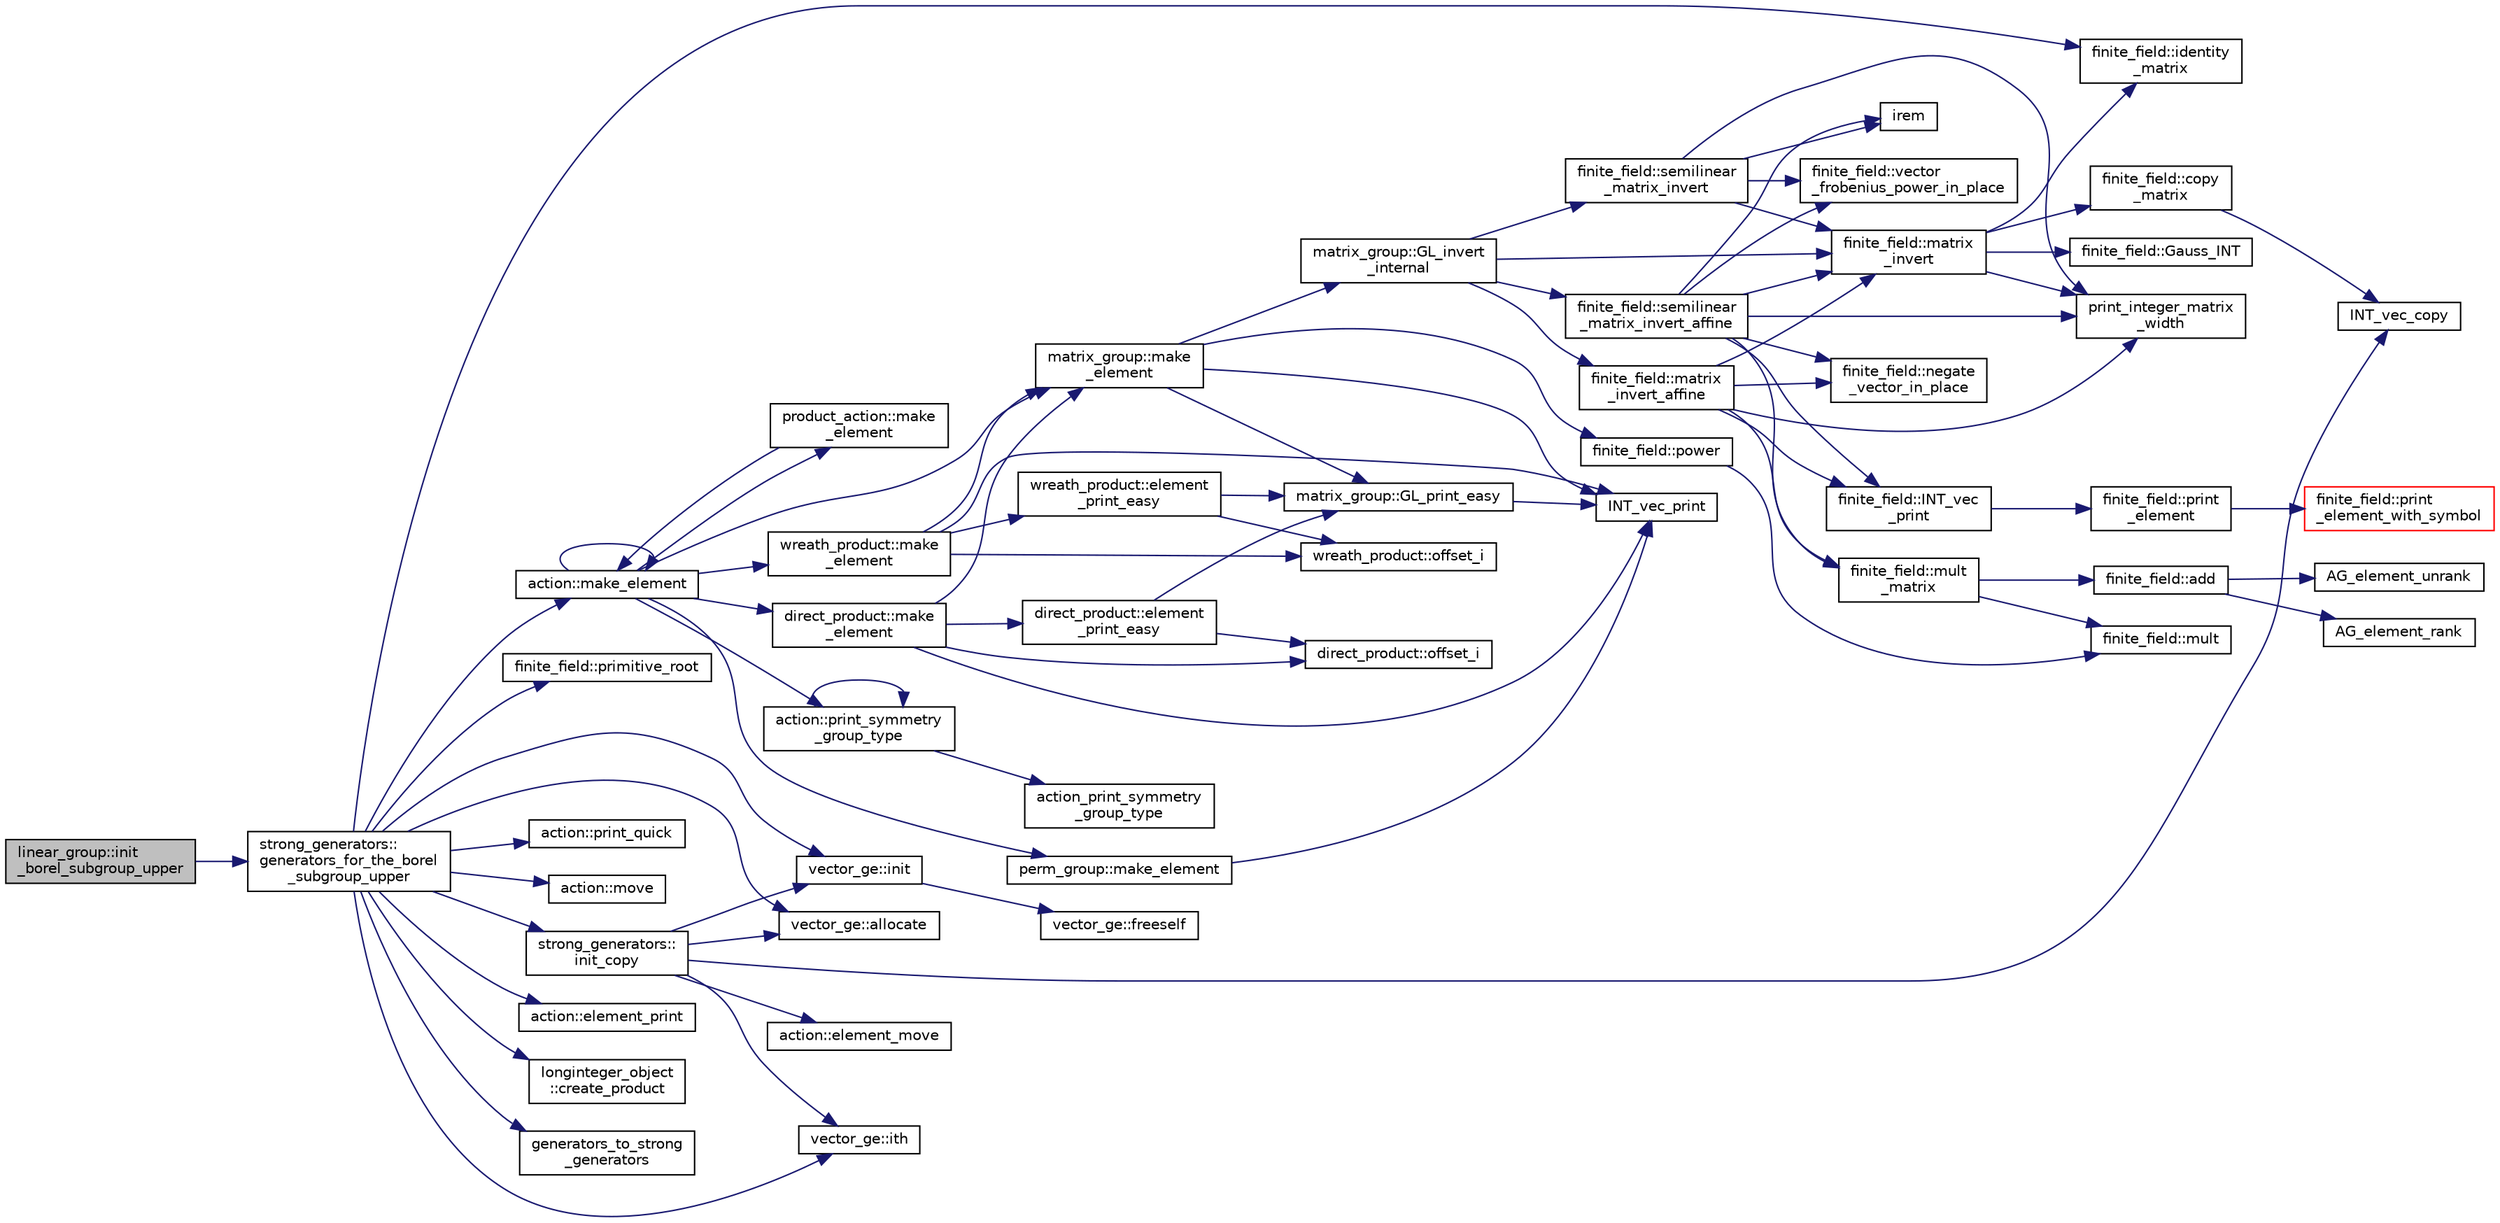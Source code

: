 digraph "linear_group::init_borel_subgroup_upper"
{
  edge [fontname="Helvetica",fontsize="10",labelfontname="Helvetica",labelfontsize="10"];
  node [fontname="Helvetica",fontsize="10",shape=record];
  rankdir="LR";
  Node635 [label="linear_group::init\l_borel_subgroup_upper",height=0.2,width=0.4,color="black", fillcolor="grey75", style="filled", fontcolor="black"];
  Node635 -> Node636 [color="midnightblue",fontsize="10",style="solid",fontname="Helvetica"];
  Node636 [label="strong_generators::\lgenerators_for_the_borel\l_subgroup_upper",height=0.2,width=0.4,color="black", fillcolor="white", style="filled",URL="$dc/d09/classstrong__generators.html#ad2b78850e421039116d2ba4bb4939729"];
  Node636 -> Node637 [color="midnightblue",fontsize="10",style="solid",fontname="Helvetica"];
  Node637 [label="vector_ge::init",height=0.2,width=0.4,color="black", fillcolor="white", style="filled",URL="$d4/d6e/classvector__ge.html#afe1d6befd1f1501e6be34afbaa9d30a8"];
  Node637 -> Node638 [color="midnightblue",fontsize="10",style="solid",fontname="Helvetica"];
  Node638 [label="vector_ge::freeself",height=0.2,width=0.4,color="black", fillcolor="white", style="filled",URL="$d4/d6e/classvector__ge.html#aa002e4b715cc73a9b8b367d29700b452"];
  Node636 -> Node639 [color="midnightblue",fontsize="10",style="solid",fontname="Helvetica"];
  Node639 [label="vector_ge::allocate",height=0.2,width=0.4,color="black", fillcolor="white", style="filled",URL="$d4/d6e/classvector__ge.html#a35b062a9201b30f0a87bf87702d243ae"];
  Node636 -> Node640 [color="midnightblue",fontsize="10",style="solid",fontname="Helvetica"];
  Node640 [label="finite_field::primitive_root",height=0.2,width=0.4,color="black", fillcolor="white", style="filled",URL="$df/d5a/classfinite__field.html#a3ba0fb241fc4114b1e710f8a1f9c43f1"];
  Node636 -> Node641 [color="midnightblue",fontsize="10",style="solid",fontname="Helvetica"];
  Node641 [label="finite_field::identity\l_matrix",height=0.2,width=0.4,color="black", fillcolor="white", style="filled",URL="$df/d5a/classfinite__field.html#a4688997f80b8721560bccec986c23413"];
  Node636 -> Node642 [color="midnightblue",fontsize="10",style="solid",fontname="Helvetica"];
  Node642 [label="action::make_element",height=0.2,width=0.4,color="black", fillcolor="white", style="filled",URL="$d2/d86/classaction.html#a920fa2a27583fb60bae10e7b282cdd1d"];
  Node642 -> Node643 [color="midnightblue",fontsize="10",style="solid",fontname="Helvetica"];
  Node643 [label="product_action::make\l_element",height=0.2,width=0.4,color="black", fillcolor="white", style="filled",URL="$d8/d74/classproduct__action.html#a1d16f9f3a4be7b3ed6ce0825612a3cd8"];
  Node643 -> Node642 [color="midnightblue",fontsize="10",style="solid",fontname="Helvetica"];
  Node642 -> Node642 [color="midnightblue",fontsize="10",style="solid",fontname="Helvetica"];
  Node642 -> Node644 [color="midnightblue",fontsize="10",style="solid",fontname="Helvetica"];
  Node644 [label="matrix_group::make\l_element",height=0.2,width=0.4,color="black", fillcolor="white", style="filled",URL="$d3/ded/classmatrix__group.html#adf67c0031ec58afbbc545e65a1cf6845"];
  Node644 -> Node645 [color="midnightblue",fontsize="10",style="solid",fontname="Helvetica"];
  Node645 [label="INT_vec_print",height=0.2,width=0.4,color="black", fillcolor="white", style="filled",URL="$df/dbf/sajeeb_8_c.html#a79a5901af0b47dd0d694109543c027fe"];
  Node644 -> Node646 [color="midnightblue",fontsize="10",style="solid",fontname="Helvetica"];
  Node646 [label="finite_field::power",height=0.2,width=0.4,color="black", fillcolor="white", style="filled",URL="$df/d5a/classfinite__field.html#a0437871b8f775f0b2d589188d9ad7e61"];
  Node646 -> Node647 [color="midnightblue",fontsize="10",style="solid",fontname="Helvetica"];
  Node647 [label="finite_field::mult",height=0.2,width=0.4,color="black", fillcolor="white", style="filled",URL="$df/d5a/classfinite__field.html#a24fb5917aa6d4d656fd855b7f44a13b0"];
  Node644 -> Node648 [color="midnightblue",fontsize="10",style="solid",fontname="Helvetica"];
  Node648 [label="matrix_group::GL_invert\l_internal",height=0.2,width=0.4,color="black", fillcolor="white", style="filled",URL="$d3/ded/classmatrix__group.html#ab2b9f8046dee535722e07a92ec3ab0b6"];
  Node648 -> Node649 [color="midnightblue",fontsize="10",style="solid",fontname="Helvetica"];
  Node649 [label="finite_field::semilinear\l_matrix_invert",height=0.2,width=0.4,color="black", fillcolor="white", style="filled",URL="$df/d5a/classfinite__field.html#a940fec6a9c31b10eed2e8d37c5472d93"];
  Node649 -> Node650 [color="midnightblue",fontsize="10",style="solid",fontname="Helvetica"];
  Node650 [label="print_integer_matrix\l_width",height=0.2,width=0.4,color="black", fillcolor="white", style="filled",URL="$d5/db4/io__and__os_8h.html#aa78f3e73fc2179251bd15adbcc31573f"];
  Node649 -> Node651 [color="midnightblue",fontsize="10",style="solid",fontname="Helvetica"];
  Node651 [label="finite_field::matrix\l_invert",height=0.2,width=0.4,color="black", fillcolor="white", style="filled",URL="$df/d5a/classfinite__field.html#a4c017c0edc20fefef3da0db4ef4248f7"];
  Node651 -> Node650 [color="midnightblue",fontsize="10",style="solid",fontname="Helvetica"];
  Node651 -> Node652 [color="midnightblue",fontsize="10",style="solid",fontname="Helvetica"];
  Node652 [label="finite_field::copy\l_matrix",height=0.2,width=0.4,color="black", fillcolor="white", style="filled",URL="$df/d5a/classfinite__field.html#a2bfe6d4feabc4f27d253c7702ef9b8cb"];
  Node652 -> Node653 [color="midnightblue",fontsize="10",style="solid",fontname="Helvetica"];
  Node653 [label="INT_vec_copy",height=0.2,width=0.4,color="black", fillcolor="white", style="filled",URL="$df/dbf/sajeeb_8_c.html#ac2d875e27e009af6ec04d17254d11075"];
  Node651 -> Node641 [color="midnightblue",fontsize="10",style="solid",fontname="Helvetica"];
  Node651 -> Node654 [color="midnightblue",fontsize="10",style="solid",fontname="Helvetica"];
  Node654 [label="finite_field::Gauss_INT",height=0.2,width=0.4,color="black", fillcolor="white", style="filled",URL="$df/d5a/classfinite__field.html#adb676d2e80341b53751326e3a58beb11"];
  Node649 -> Node655 [color="midnightblue",fontsize="10",style="solid",fontname="Helvetica"];
  Node655 [label="finite_field::vector\l_frobenius_power_in_place",height=0.2,width=0.4,color="black", fillcolor="white", style="filled",URL="$df/d5a/classfinite__field.html#ab56074024300775d943c7943d845df91"];
  Node649 -> Node656 [color="midnightblue",fontsize="10",style="solid",fontname="Helvetica"];
  Node656 [label="irem",height=0.2,width=0.4,color="black", fillcolor="white", style="filled",URL="$de/dc5/algebra__and__number__theory_8h.html#ae753505dbf1e3a9adaaf2f0893dd8c6c"];
  Node648 -> Node651 [color="midnightblue",fontsize="10",style="solid",fontname="Helvetica"];
  Node648 -> Node657 [color="midnightblue",fontsize="10",style="solid",fontname="Helvetica"];
  Node657 [label="finite_field::semilinear\l_matrix_invert_affine",height=0.2,width=0.4,color="black", fillcolor="white", style="filled",URL="$df/d5a/classfinite__field.html#a23db70e745bf22d230da684440e1fc59"];
  Node657 -> Node650 [color="midnightblue",fontsize="10",style="solid",fontname="Helvetica"];
  Node657 -> Node658 [color="midnightblue",fontsize="10",style="solid",fontname="Helvetica"];
  Node658 [label="finite_field::INT_vec\l_print",height=0.2,width=0.4,color="black", fillcolor="white", style="filled",URL="$df/d5a/classfinite__field.html#a9c33a61dedc197e37b014b6f8dc07f06"];
  Node658 -> Node659 [color="midnightblue",fontsize="10",style="solid",fontname="Helvetica"];
  Node659 [label="finite_field::print\l_element",height=0.2,width=0.4,color="black", fillcolor="white", style="filled",URL="$df/d5a/classfinite__field.html#ab7d1f59c043d7696b8b47c92d0fedad5"];
  Node659 -> Node660 [color="midnightblue",fontsize="10",style="solid",fontname="Helvetica"];
  Node660 [label="finite_field::print\l_element_with_symbol",height=0.2,width=0.4,color="red", fillcolor="white", style="filled",URL="$df/d5a/classfinite__field.html#aa0180c961aa4a0a8934cb4dc82e38a4d"];
  Node657 -> Node651 [color="midnightblue",fontsize="10",style="solid",fontname="Helvetica"];
  Node657 -> Node656 [color="midnightblue",fontsize="10",style="solid",fontname="Helvetica"];
  Node657 -> Node655 [color="midnightblue",fontsize="10",style="solid",fontname="Helvetica"];
  Node657 -> Node662 [color="midnightblue",fontsize="10",style="solid",fontname="Helvetica"];
  Node662 [label="finite_field::mult\l_matrix",height=0.2,width=0.4,color="black", fillcolor="white", style="filled",URL="$df/d5a/classfinite__field.html#a48517f15dfd7b21c37e0975855f1ada2"];
  Node662 -> Node663 [color="midnightblue",fontsize="10",style="solid",fontname="Helvetica"];
  Node663 [label="finite_field::add",height=0.2,width=0.4,color="black", fillcolor="white", style="filled",URL="$df/d5a/classfinite__field.html#a8f12328a27500f3c7be0c849ebbc9d14"];
  Node663 -> Node664 [color="midnightblue",fontsize="10",style="solid",fontname="Helvetica"];
  Node664 [label="AG_element_unrank",height=0.2,width=0.4,color="black", fillcolor="white", style="filled",URL="$d4/d67/geometry_8h.html#a4a33b86c87b2879b97cfa1327abe2885"];
  Node663 -> Node665 [color="midnightblue",fontsize="10",style="solid",fontname="Helvetica"];
  Node665 [label="AG_element_rank",height=0.2,width=0.4,color="black", fillcolor="white", style="filled",URL="$d4/d67/geometry_8h.html#ab2ac908d07dd8038fd996e26bdc75c17"];
  Node662 -> Node647 [color="midnightblue",fontsize="10",style="solid",fontname="Helvetica"];
  Node657 -> Node666 [color="midnightblue",fontsize="10",style="solid",fontname="Helvetica"];
  Node666 [label="finite_field::negate\l_vector_in_place",height=0.2,width=0.4,color="black", fillcolor="white", style="filled",URL="$df/d5a/classfinite__field.html#ad6a305338cfff6d22353ac03c5cd5e03"];
  Node648 -> Node667 [color="midnightblue",fontsize="10",style="solid",fontname="Helvetica"];
  Node667 [label="finite_field::matrix\l_invert_affine",height=0.2,width=0.4,color="black", fillcolor="white", style="filled",URL="$df/d5a/classfinite__field.html#a716c202ca9fcee1911e330f4a5bdba38"];
  Node667 -> Node650 [color="midnightblue",fontsize="10",style="solid",fontname="Helvetica"];
  Node667 -> Node658 [color="midnightblue",fontsize="10",style="solid",fontname="Helvetica"];
  Node667 -> Node651 [color="midnightblue",fontsize="10",style="solid",fontname="Helvetica"];
  Node667 -> Node662 [color="midnightblue",fontsize="10",style="solid",fontname="Helvetica"];
  Node667 -> Node666 [color="midnightblue",fontsize="10",style="solid",fontname="Helvetica"];
  Node644 -> Node668 [color="midnightblue",fontsize="10",style="solid",fontname="Helvetica"];
  Node668 [label="matrix_group::GL_print_easy",height=0.2,width=0.4,color="black", fillcolor="white", style="filled",URL="$d3/ded/classmatrix__group.html#a3e6f5c276210e8132523150fad82c57e"];
  Node668 -> Node645 [color="midnightblue",fontsize="10",style="solid",fontname="Helvetica"];
  Node642 -> Node669 [color="midnightblue",fontsize="10",style="solid",fontname="Helvetica"];
  Node669 [label="wreath_product::make\l_element",height=0.2,width=0.4,color="black", fillcolor="white", style="filled",URL="$d8/dfa/classwreath__product.html#ac47838a579877034b1d2b4cd897625c1"];
  Node669 -> Node645 [color="midnightblue",fontsize="10",style="solid",fontname="Helvetica"];
  Node669 -> Node644 [color="midnightblue",fontsize="10",style="solid",fontname="Helvetica"];
  Node669 -> Node670 [color="midnightblue",fontsize="10",style="solid",fontname="Helvetica"];
  Node670 [label="wreath_product::offset_i",height=0.2,width=0.4,color="black", fillcolor="white", style="filled",URL="$d8/dfa/classwreath__product.html#a081d6eed767bdd84bc74e555815641c6"];
  Node669 -> Node671 [color="midnightblue",fontsize="10",style="solid",fontname="Helvetica"];
  Node671 [label="wreath_product::element\l_print_easy",height=0.2,width=0.4,color="black", fillcolor="white", style="filled",URL="$d8/dfa/classwreath__product.html#aa1e82da5d4c019c0756b8ebf417ee9dc"];
  Node671 -> Node668 [color="midnightblue",fontsize="10",style="solid",fontname="Helvetica"];
  Node671 -> Node670 [color="midnightblue",fontsize="10",style="solid",fontname="Helvetica"];
  Node642 -> Node672 [color="midnightblue",fontsize="10",style="solid",fontname="Helvetica"];
  Node672 [label="direct_product::make\l_element",height=0.2,width=0.4,color="black", fillcolor="white", style="filled",URL="$dc/daf/classdirect__product.html#a776efa4be66f9b0481d1f012a14c9dde"];
  Node672 -> Node645 [color="midnightblue",fontsize="10",style="solid",fontname="Helvetica"];
  Node672 -> Node644 [color="midnightblue",fontsize="10",style="solid",fontname="Helvetica"];
  Node672 -> Node673 [color="midnightblue",fontsize="10",style="solid",fontname="Helvetica"];
  Node673 [label="direct_product::offset_i",height=0.2,width=0.4,color="black", fillcolor="white", style="filled",URL="$dc/daf/classdirect__product.html#a2ec3643bd7223e53c00451d1fe832f20"];
  Node672 -> Node674 [color="midnightblue",fontsize="10",style="solid",fontname="Helvetica"];
  Node674 [label="direct_product::element\l_print_easy",height=0.2,width=0.4,color="black", fillcolor="white", style="filled",URL="$dc/daf/classdirect__product.html#a532daead19e5c7977ce9928dafab79ac"];
  Node674 -> Node668 [color="midnightblue",fontsize="10",style="solid",fontname="Helvetica"];
  Node674 -> Node673 [color="midnightblue",fontsize="10",style="solid",fontname="Helvetica"];
  Node642 -> Node675 [color="midnightblue",fontsize="10",style="solid",fontname="Helvetica"];
  Node675 [label="perm_group::make_element",height=0.2,width=0.4,color="black", fillcolor="white", style="filled",URL="$df/d0a/classperm__group.html#a52c1c9e55966809c1e30aad80df87774"];
  Node675 -> Node645 [color="midnightblue",fontsize="10",style="solid",fontname="Helvetica"];
  Node642 -> Node676 [color="midnightblue",fontsize="10",style="solid",fontname="Helvetica"];
  Node676 [label="action::print_symmetry\l_group_type",height=0.2,width=0.4,color="black", fillcolor="white", style="filled",URL="$d2/d86/classaction.html#aed811766c7e64fe2c853df8b0b67aa6e"];
  Node676 -> Node677 [color="midnightblue",fontsize="10",style="solid",fontname="Helvetica"];
  Node677 [label="action_print_symmetry\l_group_type",height=0.2,width=0.4,color="black", fillcolor="white", style="filled",URL="$d5/d90/action__global_8_c.html#a03666b9440c4962148eba7905b9f843c"];
  Node676 -> Node676 [color="midnightblue",fontsize="10",style="solid",fontname="Helvetica"];
  Node636 -> Node678 [color="midnightblue",fontsize="10",style="solid",fontname="Helvetica"];
  Node678 [label="action::print_quick",height=0.2,width=0.4,color="black", fillcolor="white", style="filled",URL="$d2/d86/classaction.html#ac38aba22570e8a6ae919e4179a6785e2"];
  Node636 -> Node679 [color="midnightblue",fontsize="10",style="solid",fontname="Helvetica"];
  Node679 [label="action::move",height=0.2,width=0.4,color="black", fillcolor="white", style="filled",URL="$d2/d86/classaction.html#ab857fef69d8687a7926a9e4a00dd77ee"];
  Node636 -> Node680 [color="midnightblue",fontsize="10",style="solid",fontname="Helvetica"];
  Node680 [label="vector_ge::ith",height=0.2,width=0.4,color="black", fillcolor="white", style="filled",URL="$d4/d6e/classvector__ge.html#a1ff002e8b746a9beb119d57dcd4a15ff"];
  Node636 -> Node681 [color="midnightblue",fontsize="10",style="solid",fontname="Helvetica"];
  Node681 [label="action::element_print",height=0.2,width=0.4,color="black", fillcolor="white", style="filled",URL="$d2/d86/classaction.html#ae38c3ef3c1125213733d63c6fc3c40cd"];
  Node636 -> Node682 [color="midnightblue",fontsize="10",style="solid",fontname="Helvetica"];
  Node682 [label="longinteger_object\l::create_product",height=0.2,width=0.4,color="black", fillcolor="white", style="filled",URL="$dd/d7e/classlonginteger__object.html#ab12fbea622c1d89bc753e34b89797da3"];
  Node636 -> Node683 [color="midnightblue",fontsize="10",style="solid",fontname="Helvetica"];
  Node683 [label="generators_to_strong\l_generators",height=0.2,width=0.4,color="black", fillcolor="white", style="filled",URL="$d5/d90/action__global_8_c.html#aaa17f24fdab7065fbb11a06c513a4562"];
  Node636 -> Node684 [color="midnightblue",fontsize="10",style="solid",fontname="Helvetica"];
  Node684 [label="strong_generators::\linit_copy",height=0.2,width=0.4,color="black", fillcolor="white", style="filled",URL="$dc/d09/classstrong__generators.html#a52fade445eb96d43f47e1772b1b1219e"];
  Node684 -> Node653 [color="midnightblue",fontsize="10",style="solid",fontname="Helvetica"];
  Node684 -> Node637 [color="midnightblue",fontsize="10",style="solid",fontname="Helvetica"];
  Node684 -> Node639 [color="midnightblue",fontsize="10",style="solid",fontname="Helvetica"];
  Node684 -> Node685 [color="midnightblue",fontsize="10",style="solid",fontname="Helvetica"];
  Node685 [label="action::element_move",height=0.2,width=0.4,color="black", fillcolor="white", style="filled",URL="$d2/d86/classaction.html#a550947491bbb534d3d7951f50198a874"];
  Node684 -> Node680 [color="midnightblue",fontsize="10",style="solid",fontname="Helvetica"];
}
